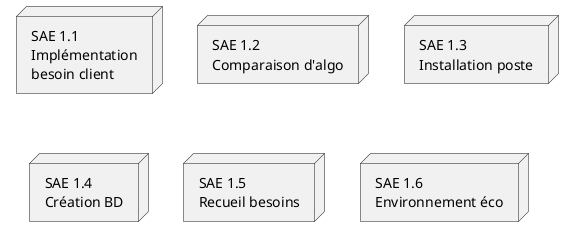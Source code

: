 @startuml sae
'----------- SAÉs
node "SAE 1.1\nImplémentation\nbesoin client" as sae11 
node "SAE 1.2\nComparaison d'algo" as sae12 
node "SAE 1.3\nInstallation poste" as sae13
node "SAE 1.4\nCréation BD" as sae14 
node "SAE 1.5\nRecueil besoins" as sae15 
node "SAE 1.6\nEnvironnement éco" as sae16 
@enduml
